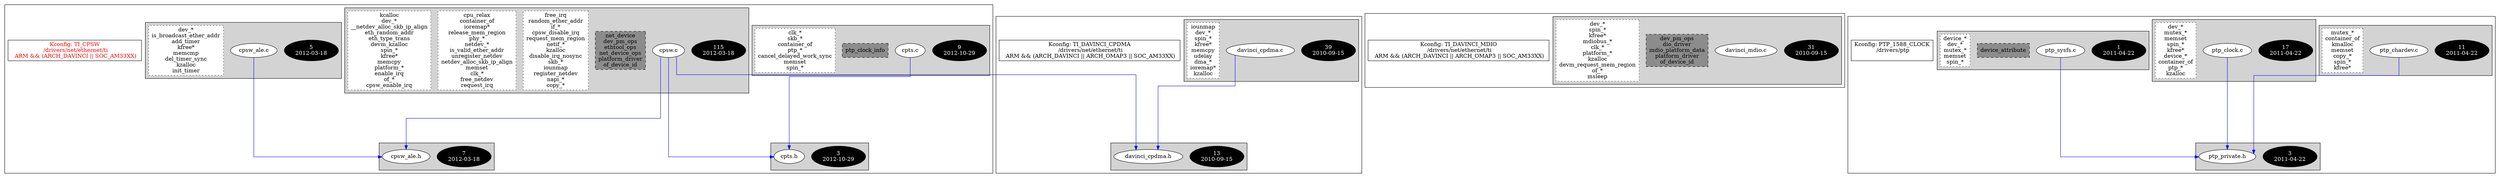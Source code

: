 digraph Driver {
	ranksep=2;
	splines=ortho;
	//Symbol: TI_CPSW
	subgraph "cluster_TI_CPSW"{
		subgraph "cluster_cpts.h" {
			style=filled
			"commit_cpts.h" [style=filled, fillcolor=black, fontcolor=white, label="3\n2012-10-29"];
			"cpts.h" [style=filled, fillcolor=white, fontcolor=black, label="cpts.h\n"];
		}
		subgraph "cluster_cpts.c" {
			style=filled
			"commit_cpts.c" [style=filled, fillcolor=black, fontcolor=white, label="9\n2012-10-29"];
			"cpts.c" [style=filled, fillcolor=white, fontcolor=black, label="cpts.c\n"];
			"structs-cpts.c" [style="filled,dashed" shape=box, fillcolor=grey55, fontcolor=black, label="ptp_clock_info\n"];
			"funccall0-cpts.c" [style="filled,dotted" shape=box, fillcolor=white, fontcolor=black, label="clk_*\nskb_*\ncontainer_of\nptp_*\ncancel_delayed_work_sync\nmemset\nspin_*\n"];
		}
		subgraph "cluster_cpsw.c" {
			style=filled
			"commit_cpsw.c" [style=filled, fillcolor=black, fontcolor=white, label="115\n2012-03-18"];
			"cpsw.c" [style=filled, fillcolor=white, fontcolor=black, label="cpsw.c\n"];
			"structs-cpsw.c" [style="filled,dashed" shape=box, fillcolor=grey55, fontcolor=black, label="net_device\ndev_pm_ops\nethtool_ops\nnet_device_ops\nplatform_driver\nof_device_id\n"];
			"funccall3-cpsw.c" [style="filled,dotted" shape=box, fillcolor=white, fontcolor=black, label="free_irq\nrandom_ether_addr\nif_*\ncpsw_disable_irq\nrequest_mem_region\nnetif_*\nkzalloc\ndisable_irq_nosync\nskb_*\niounmap\nregister_netdev\nnapi_*\ncopy_*\n"];
			"funccall2-cpsw.c" [style="filled,dotted" shape=box, fillcolor=white, fontcolor=black, label="cpu_relax\ncontainer_of\nioremap*\nrelease_mem_region\nphy_*\nnetdev_*\nis_valid_ether_addr\nunregister_netdev\nnetdev_alloc_skb_ip_align\nmemset\nclk_*\nfree_netdev\nrequest_irq\n"];
			"funccall1-cpsw.c" [style="filled,dotted" shape=box, fillcolor=white, fontcolor=black, label="kcalloc\ndev_*\n__netdev_alloc_skb_ip_align\neth_random_addr\neth_type_trans\ndevm_kzalloc\nspin_*\nkfree*\nmemcpy\nplatform_*\nenable_irq\nof_*\ncpsw_enable_irq\n"];
		}
		subgraph "cluster_cpsw_ale.h" {
			style=filled
			"commit_cpsw_ale.h" [style=filled, fillcolor=black, fontcolor=white, label="7\n2012-03-18"];
			"cpsw_ale.h" [style=filled, fillcolor=white, fontcolor=black, label="cpsw_ale.h\n"];
		}
		subgraph "cluster_cpsw_ale.c" {
			style=filled
			"commit_cpsw_ale.c" [style=filled, fillcolor=black, fontcolor=white, label="5\n2012-03-18"];
			"cpsw_ale.c" [style=filled, fillcolor=white, fontcolor=black, label="cpsw_ale.c\n"];
			"funccall0-cpsw_ale.c" [style="filled,dotted" shape=box, fillcolor=white, fontcolor=black, label="dev_*\nis_broadcast_ether_addr\nadd_timer\nkfree*\nmemcmp\ndel_timer_sync\nkzalloc\ninit_timer\n"];
		}
		"K:TI_CPSW" [label="Kconfig: TI_CPSW\n /drivers/net/ethernet/ti\n  ARM && (ARCH_DAVINCI || SOC_AM33XX) ", shape=box, fontcolor=red];
	}
	//Symbol: TI_DAVINCI_CPDMA
	subgraph "cluster_TI_DAVINCI_CPDMA"{
		subgraph "cluster_davinci_cpdma.h" {
			style=filled
			"commit_davinci_cpdma.h" [style=filled, fillcolor=black, fontcolor=white, label="13\n2010-09-15"];
			"davinci_cpdma.h" [style=filled, fillcolor=white, fontcolor=black, label="davinci_cpdma.h\n"];
		}
		subgraph "cluster_davinci_cpdma.c" {
			style=filled
			"commit_davinci_cpdma.c" [style=filled, fillcolor=black, fontcolor=white, label="39\n2010-09-15"];
			"davinci_cpdma.c" [style=filled, fillcolor=white, fontcolor=black, label="davinci_cpdma.c\n"];
			"funccall0-davinci_cpdma.c" [style="filled,dotted" shape=box, fillcolor=white, fontcolor=black, label="iounmap\ndev_*\nspin_*\nkfree*\nmemcpy\nudelay\ndma_*\nioremap*\nkzalloc\n"];
		}
		"K:TI_DAVINCI_CPDMA" [label="Kconfig: TI_DAVINCI_CPDMA\n /drivers/net/ethernet/ti\n  ARM && (ARCH_DAVINCI || ARCH_OMAP3 || SOC_AM33XX) ", shape=box];
	}
	//Symbol: TI_DAVINCI_MDIO
	subgraph "cluster_TI_DAVINCI_MDIO"{
		subgraph "cluster_davinci_mdio.c" {
			style=filled
			"commit_davinci_mdio.c" [style=filled, fillcolor=black, fontcolor=white, label="31\n2010-09-15"];
			"davinci_mdio.c" [style=filled, fillcolor=white, fontcolor=black, label="davinci_mdio.c\n"];
			"structs-davinci_mdio.c" [style="filled,dashed" shape=box, fillcolor=grey55, fontcolor=black, label="dev_pm_ops\ndio_driver\nmdio_platform_data\nplatform_driver\nof_device_id\n"];
			"funccall0-davinci_mdio.c" [style="filled,dotted" shape=box, fillcolor=white, fontcolor=black, label="dev_*\nspin_*\nkfree*\nmdiobus_*\nclk_*\nplatform_*\nkzalloc\ndevm_request_mem_region\nof_*\nmsleep\n"];
		}
		"K:TI_DAVINCI_MDIO" [label="Kconfig: TI_DAVINCI_MDIO\n /drivers/net/ethernet/ti\n  ARM && (ARCH_DAVINCI || ARCH_OMAP3 || SOC_AM33XX) ", shape=box];
	}
	//Symbol: PTP_1588_CLOCK
	subgraph "cluster_PTP_1588_CLOCK"{
		subgraph "cluster_ptp_sysfs.c" {
			style=filled
			"commit_ptp_sysfs.c" [style=filled, fillcolor=black, fontcolor=white, label="1\n2011-04-22"];
			"ptp_sysfs.c" [style=filled, fillcolor=white, fontcolor=black, label="ptp_sysfs.c\n"];
			"structs-ptp_sysfs.c" [style="filled,dashed" shape=box, fillcolor=grey55, fontcolor=black, label="device_attribute\n"];
			"funccall0-ptp_sysfs.c" [style="filled,dotted" shape=box, fillcolor=white, fontcolor=black, label="device_*\ndev_*\nmutex_*\nmemset\nspin_*\n"];
		}
		subgraph "cluster_ptp_private.h" {
			style=filled
			"commit_ptp_private.h" [style=filled, fillcolor=black, fontcolor=white, label="3\n2011-04-22"];
			"ptp_private.h" [style=filled, fillcolor=white, fontcolor=black, label="ptp_private.h\n"];
		}
		subgraph "cluster_ptp_chardev.c" {
			style=filled
			"commit_ptp_chardev.c" [style=filled, fillcolor=black, fontcolor=white, label="11\n2011-04-22"];
			"ptp_chardev.c" [style=filled, fillcolor=white, fontcolor=black, label="ptp_chardev.c\n"];
			"funccall0-ptp_chardev.c" [style="filled,dotted" shape=box, fillcolor=white, fontcolor=black, label="mutex_*\ncontainer_of\nkmalloc\nmemset\ncopy_*\nspin_*\nkfree*\n"];
		}
		subgraph "cluster_ptp_clock.c" {
			style=filled
			"commit_ptp_clock.c" [style=filled, fillcolor=black, fontcolor=white, label="17\n2011-04-22"];
			"ptp_clock.c" [style=filled, fillcolor=white, fontcolor=black, label="ptp_clock.c\n"];
			"funccall0-ptp_clock.c" [style="filled,dotted" shape=box, fillcolor=white, fontcolor=black, label="dev_*\nmutex_*\nmemset\nspin_*\nkfree*\ndevice_*\ncontainer_of\nptp_*\nkzalloc\n"];
		}
		"K:PTP_1588_CLOCK" [label="Kconfig: PTP_1588_CLOCK\n /drivers/ptp\n ", shape=box];
	}
"cpts.c" -> "cpts.h"[color=blue];
"cpsw.c" -> "davinci_cpdma.h"[color=blue];
"cpsw.c" -> "cpsw_ale.h"[color=blue];
"cpsw.c" -> "cpts.h"[color=blue];
"cpsw_ale.c" -> "cpsw_ale.h"[color=blue];
"davinci_cpdma.c" -> "davinci_cpdma.h"[color=blue];
"ptp_sysfs.c" -> "ptp_private.h"[color=blue];
"ptp_chardev.c" -> "ptp_private.h"[color=blue];
"ptp_clock.c" -> "ptp_private.h"[color=blue];
}

